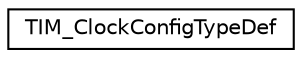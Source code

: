 digraph "Graphical Class Hierarchy"
{
 // LATEX_PDF_SIZE
  edge [fontname="Helvetica",fontsize="10",labelfontname="Helvetica",labelfontsize="10"];
  node [fontname="Helvetica",fontsize="10",shape=record];
  rankdir="LR";
  Node0 [label="TIM_ClockConfigTypeDef",height=0.2,width=0.4,color="black", fillcolor="white", style="filled",URL="$structTIM__ClockConfigTypeDef.html",tooltip="Clock Configuration Handle Structure definition."];
}
